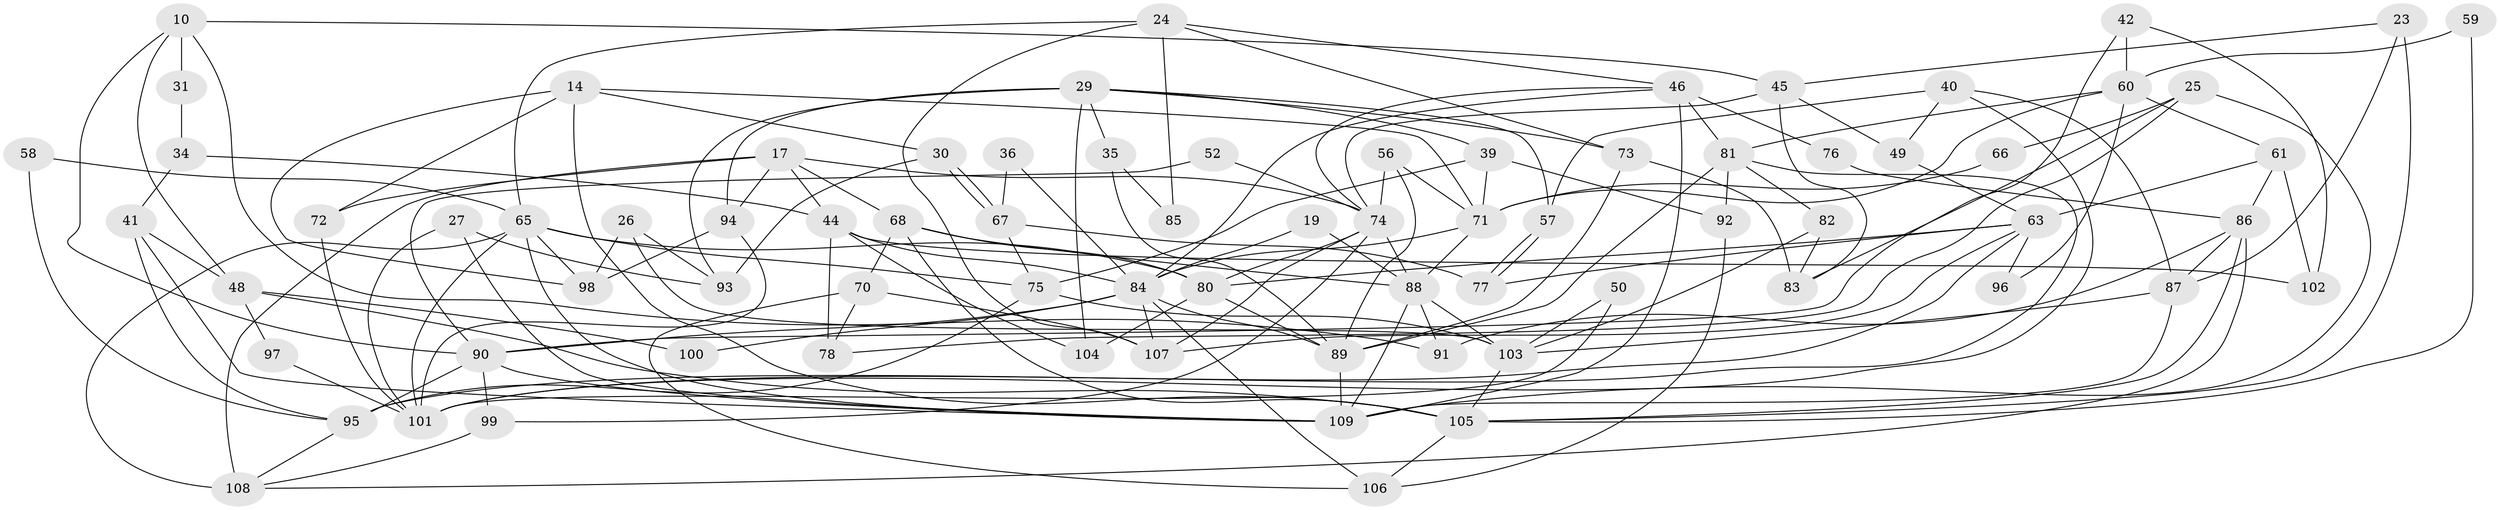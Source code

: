 // original degree distribution, {3: 0.22935779816513763, 5: 0.1926605504587156, 7: 0.05504587155963303, 4: 0.28440366972477066, 2: 0.1559633027522936, 6: 0.07339449541284404, 8: 0.009174311926605505}
// Generated by graph-tools (version 1.1) at 2025/54/03/04/25 21:54:17]
// undirected, 76 vertices, 169 edges
graph export_dot {
graph [start="1"]
  node [color=gray90,style=filled];
  10 [super="+3"];
  14;
  17;
  19;
  23;
  24;
  25;
  26;
  27;
  29 [super="+1+13"];
  30;
  31;
  34;
  35 [super="+28"];
  36;
  39;
  40;
  41;
  42;
  44 [super="+7"];
  45;
  46 [super="+38"];
  48;
  49;
  50;
  52;
  56;
  57 [super="+53"];
  58;
  59;
  60 [super="+9"];
  61;
  63 [super="+32"];
  65 [super="+20+64"];
  66;
  67 [super="+21"];
  68;
  70;
  71 [super="+51"];
  72;
  73;
  74 [super="+18"];
  75 [super="+16"];
  76;
  77;
  78;
  80 [super="+4+37"];
  81;
  82;
  83;
  84 [super="+2+15"];
  85;
  86;
  87 [super="+8"];
  88 [super="+69"];
  89 [super="+55"];
  90 [super="+43"];
  91;
  92;
  93;
  94;
  95 [super="+5"];
  96;
  97;
  98;
  99;
  100;
  101;
  102;
  103 [super="+54"];
  104 [super="+47"];
  105 [super="+79"];
  106;
  107;
  108 [super="+62"];
  109 [super="+33"];
  10 -- 90;
  10 -- 31;
  10 -- 48;
  10 -- 91;
  10 -- 45;
  14 -- 30;
  14 -- 71;
  14 -- 72;
  14 -- 98;
  14 -- 105;
  17 -- 72;
  17 -- 44;
  17 -- 68;
  17 -- 74;
  17 -- 94;
  17 -- 108 [weight=2];
  19 -- 84;
  19 -- 88;
  23 -- 87;
  23 -- 45;
  23 -- 105;
  24 -- 107;
  24 -- 73;
  24 -- 85;
  24 -- 65;
  24 -- 46;
  25 -- 83;
  25 -- 66;
  25 -- 78;
  25 -- 109;
  26 -- 98;
  26 -- 93;
  26 -- 103;
  27 -- 101;
  27 -- 93;
  27 -- 109;
  29 -- 39;
  29 -- 104 [weight=3];
  29 -- 94;
  29 -- 35 [weight=2];
  29 -- 93;
  29 -- 73;
  29 -- 57;
  30 -- 67;
  30 -- 67;
  30 -- 93;
  31 -- 34;
  34 -- 41;
  34 -- 44;
  35 -- 89 [weight=2];
  35 -- 85;
  36 -- 84;
  36 -- 67;
  39 -- 92;
  39 -- 71;
  39 -- 75;
  40 -- 49;
  40 -- 101;
  40 -- 57;
  40 -- 87;
  41 -- 48;
  41 -- 95;
  41 -- 109;
  42 -- 90;
  42 -- 102;
  42 -- 60;
  44 -- 102;
  44 -- 104 [weight=2];
  44 -- 78;
  44 -- 84;
  45 -- 74;
  45 -- 49;
  45 -- 83;
  46 -- 81;
  46 -- 109 [weight=2];
  46 -- 84;
  46 -- 74;
  46 -- 76;
  48 -- 97;
  48 -- 100;
  48 -- 105;
  49 -- 63;
  50 -- 103;
  50 -- 101;
  52 -- 90;
  52 -- 74;
  56 -- 89;
  56 -- 74;
  56 -- 71;
  57 -- 77 [weight=2];
  57 -- 77;
  58 -- 95;
  58 -- 65;
  59 -- 60;
  59 -- 105;
  60 -- 81;
  60 -- 61;
  60 -- 96;
  60 -- 71;
  61 -- 86;
  61 -- 102;
  61 -- 63;
  63 -- 77;
  63 -- 80 [weight=2];
  63 -- 96;
  63 -- 107;
  63 -- 95 [weight=2];
  65 -- 80;
  65 -- 98;
  65 -- 101;
  65 -- 75;
  65 -- 108 [weight=2];
  65 -- 109;
  66 -- 71;
  67 -- 77;
  67 -- 75;
  68 -- 70;
  68 -- 88;
  68 -- 105;
  68 -- 80;
  70 -- 107;
  70 -- 78;
  70 -- 106;
  71 -- 84 [weight=2];
  71 -- 88;
  72 -- 101;
  73 -- 83;
  73 -- 89;
  74 -- 107;
  74 -- 99;
  74 -- 80;
  74 -- 88;
  75 -- 95;
  75 -- 103;
  76 -- 86;
  80 -- 104;
  80 -- 89;
  81 -- 101;
  81 -- 82;
  81 -- 89;
  81 -- 92;
  82 -- 103;
  82 -- 83;
  84 -- 106;
  84 -- 107;
  84 -- 89;
  84 -- 90;
  84 -- 100;
  86 -- 91;
  86 -- 105;
  86 -- 108;
  86 -- 87;
  87 -- 103;
  87 -- 109;
  88 -- 91 [weight=2];
  88 -- 109;
  88 -- 103;
  89 -- 109 [weight=2];
  90 -- 95 [weight=2];
  90 -- 99;
  90 -- 109;
  92 -- 106;
  94 -- 98;
  94 -- 101;
  95 -- 108 [weight=2];
  97 -- 101;
  99 -- 108;
  103 -- 105;
  105 -- 106;
}
